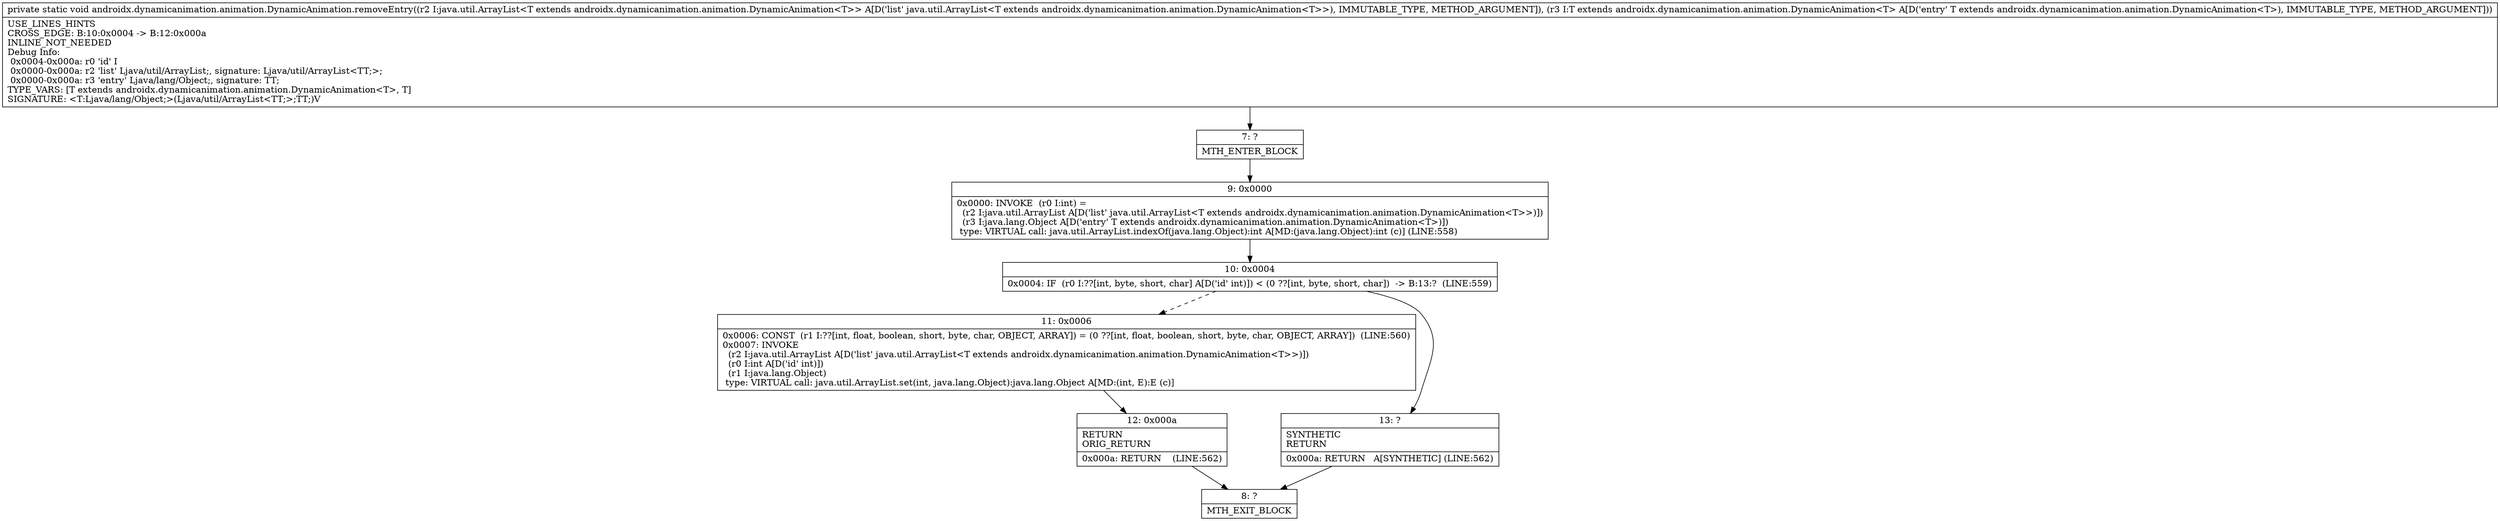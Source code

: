 digraph "CFG forandroidx.dynamicanimation.animation.DynamicAnimation.removeEntry(Ljava\/util\/ArrayList;Ljava\/lang\/Object;)V" {
Node_7 [shape=record,label="{7\:\ ?|MTH_ENTER_BLOCK\l}"];
Node_9 [shape=record,label="{9\:\ 0x0000|0x0000: INVOKE  (r0 I:int) = \l  (r2 I:java.util.ArrayList A[D('list' java.util.ArrayList\<T extends androidx.dynamicanimation.animation.DynamicAnimation\<T\>\>)])\l  (r3 I:java.lang.Object A[D('entry' T extends androidx.dynamicanimation.animation.DynamicAnimation\<T\>)])\l type: VIRTUAL call: java.util.ArrayList.indexOf(java.lang.Object):int A[MD:(java.lang.Object):int (c)] (LINE:558)\l}"];
Node_10 [shape=record,label="{10\:\ 0x0004|0x0004: IF  (r0 I:??[int, byte, short, char] A[D('id' int)]) \< (0 ??[int, byte, short, char])  \-\> B:13:?  (LINE:559)\l}"];
Node_11 [shape=record,label="{11\:\ 0x0006|0x0006: CONST  (r1 I:??[int, float, boolean, short, byte, char, OBJECT, ARRAY]) = (0 ??[int, float, boolean, short, byte, char, OBJECT, ARRAY])  (LINE:560)\l0x0007: INVOKE  \l  (r2 I:java.util.ArrayList A[D('list' java.util.ArrayList\<T extends androidx.dynamicanimation.animation.DynamicAnimation\<T\>\>)])\l  (r0 I:int A[D('id' int)])\l  (r1 I:java.lang.Object)\l type: VIRTUAL call: java.util.ArrayList.set(int, java.lang.Object):java.lang.Object A[MD:(int, E):E (c)]\l}"];
Node_12 [shape=record,label="{12\:\ 0x000a|RETURN\lORIG_RETURN\l|0x000a: RETURN    (LINE:562)\l}"];
Node_8 [shape=record,label="{8\:\ ?|MTH_EXIT_BLOCK\l}"];
Node_13 [shape=record,label="{13\:\ ?|SYNTHETIC\lRETURN\l|0x000a: RETURN   A[SYNTHETIC] (LINE:562)\l}"];
MethodNode[shape=record,label="{private static void androidx.dynamicanimation.animation.DynamicAnimation.removeEntry((r2 I:java.util.ArrayList\<T extends androidx.dynamicanimation.animation.DynamicAnimation\<T\>\> A[D('list' java.util.ArrayList\<T extends androidx.dynamicanimation.animation.DynamicAnimation\<T\>\>), IMMUTABLE_TYPE, METHOD_ARGUMENT]), (r3 I:T extends androidx.dynamicanimation.animation.DynamicAnimation\<T\> A[D('entry' T extends androidx.dynamicanimation.animation.DynamicAnimation\<T\>), IMMUTABLE_TYPE, METHOD_ARGUMENT]))  | USE_LINES_HINTS\lCROSS_EDGE: B:10:0x0004 \-\> B:12:0x000a\lINLINE_NOT_NEEDED\lDebug Info:\l  0x0004\-0x000a: r0 'id' I\l  0x0000\-0x000a: r2 'list' Ljava\/util\/ArrayList;, signature: Ljava\/util\/ArrayList\<TT;\>;\l  0x0000\-0x000a: r3 'entry' Ljava\/lang\/Object;, signature: TT;\lTYPE_VARS: [T extends androidx.dynamicanimation.animation.DynamicAnimation\<T\>, T]\lSIGNATURE: \<T:Ljava\/lang\/Object;\>(Ljava\/util\/ArrayList\<TT;\>;TT;)V\l}"];
MethodNode -> Node_7;Node_7 -> Node_9;
Node_9 -> Node_10;
Node_10 -> Node_11[style=dashed];
Node_10 -> Node_13;
Node_11 -> Node_12;
Node_12 -> Node_8;
Node_13 -> Node_8;
}

